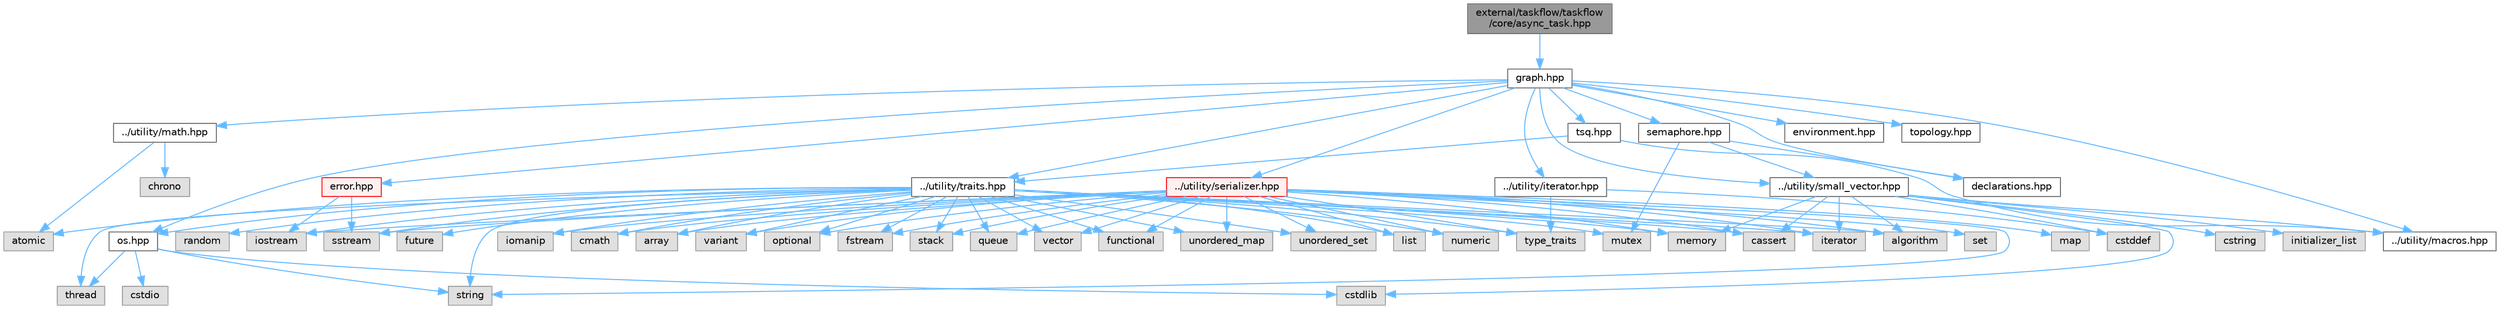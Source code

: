 digraph "external/taskflow/taskflow/core/async_task.hpp"
{
 // LATEX_PDF_SIZE
  bgcolor="transparent";
  edge [fontname=Helvetica,fontsize=10,labelfontname=Helvetica,labelfontsize=10];
  node [fontname=Helvetica,fontsize=10,shape=box,height=0.2,width=0.4];
  Node1 [id="Node000001",label="external/taskflow/taskflow\l/core/async_task.hpp",height=0.2,width=0.4,color="gray40", fillcolor="grey60", style="filled", fontcolor="black",tooltip="asynchronous task include file"];
  Node1 -> Node2 [id="edge1_Node000001_Node000002",color="steelblue1",style="solid",tooltip=" "];
  Node2 [id="Node000002",label="graph.hpp",height=0.2,width=0.4,color="grey40", fillcolor="white", style="filled",URL="$taskflow_2core_2graph_8hpp.html",tooltip="graph include file"];
  Node2 -> Node3 [id="edge2_Node000002_Node000003",color="steelblue1",style="solid",tooltip=" "];
  Node3 [id="Node000003",label="../utility/macros.hpp",height=0.2,width=0.4,color="grey40", fillcolor="white", style="filled",URL="$macros_8hpp.html",tooltip=" "];
  Node2 -> Node4 [id="edge3_Node000002_Node000004",color="steelblue1",style="solid",tooltip=" "];
  Node4 [id="Node000004",label="../utility/traits.hpp",height=0.2,width=0.4,color="grey40", fillcolor="white", style="filled",URL="$taskflow_2utility_2traits_8hpp.html",tooltip=" "];
  Node4 -> Node5 [id="edge4_Node000004_Node000005",color="steelblue1",style="solid",tooltip=" "];
  Node5 [id="Node000005",label="type_traits",height=0.2,width=0.4,color="grey60", fillcolor="#E0E0E0", style="filled",tooltip=" "];
  Node4 -> Node6 [id="edge5_Node000004_Node000006",color="steelblue1",style="solid",tooltip=" "];
  Node6 [id="Node000006",label="iterator",height=0.2,width=0.4,color="grey60", fillcolor="#E0E0E0", style="filled",tooltip=" "];
  Node4 -> Node7 [id="edge6_Node000004_Node000007",color="steelblue1",style="solid",tooltip=" "];
  Node7 [id="Node000007",label="iostream",height=0.2,width=0.4,color="grey60", fillcolor="#E0E0E0", style="filled",tooltip=" "];
  Node4 -> Node8 [id="edge7_Node000004_Node000008",color="steelblue1",style="solid",tooltip=" "];
  Node8 [id="Node000008",label="fstream",height=0.2,width=0.4,color="grey60", fillcolor="#E0E0E0", style="filled",tooltip=" "];
  Node4 -> Node9 [id="edge8_Node000004_Node000009",color="steelblue1",style="solid",tooltip=" "];
  Node9 [id="Node000009",label="mutex",height=0.2,width=0.4,color="grey60", fillcolor="#E0E0E0", style="filled",tooltip=" "];
  Node4 -> Node10 [id="edge9_Node000004_Node000010",color="steelblue1",style="solid",tooltip=" "];
  Node10 [id="Node000010",label="stack",height=0.2,width=0.4,color="grey60", fillcolor="#E0E0E0", style="filled",tooltip=" "];
  Node4 -> Node11 [id="edge10_Node000004_Node000011",color="steelblue1",style="solid",tooltip=" "];
  Node11 [id="Node000011",label="queue",height=0.2,width=0.4,color="grey60", fillcolor="#E0E0E0", style="filled",tooltip=" "];
  Node4 -> Node12 [id="edge11_Node000004_Node000012",color="steelblue1",style="solid",tooltip=" "];
  Node12 [id="Node000012",label="vector",height=0.2,width=0.4,color="grey60", fillcolor="#E0E0E0", style="filled",tooltip=" "];
  Node4 -> Node13 [id="edge12_Node000004_Node000013",color="steelblue1",style="solid",tooltip=" "];
  Node13 [id="Node000013",label="algorithm",height=0.2,width=0.4,color="grey60", fillcolor="#E0E0E0", style="filled",tooltip=" "];
  Node4 -> Node14 [id="edge13_Node000004_Node000014",color="steelblue1",style="solid",tooltip=" "];
  Node14 [id="Node000014",label="memory",height=0.2,width=0.4,color="grey60", fillcolor="#E0E0E0", style="filled",tooltip=" "];
  Node4 -> Node15 [id="edge14_Node000004_Node000015",color="steelblue1",style="solid",tooltip=" "];
  Node15 [id="Node000015",label="atomic",height=0.2,width=0.4,color="grey60", fillcolor="#E0E0E0", style="filled",tooltip=" "];
  Node4 -> Node16 [id="edge15_Node000004_Node000016",color="steelblue1",style="solid",tooltip=" "];
  Node16 [id="Node000016",label="thread",height=0.2,width=0.4,color="grey60", fillcolor="#E0E0E0", style="filled",tooltip=" "];
  Node4 -> Node17 [id="edge16_Node000004_Node000017",color="steelblue1",style="solid",tooltip=" "];
  Node17 [id="Node000017",label="future",height=0.2,width=0.4,color="grey60", fillcolor="#E0E0E0", style="filled",tooltip=" "];
  Node4 -> Node18 [id="edge17_Node000004_Node000018",color="steelblue1",style="solid",tooltip=" "];
  Node18 [id="Node000018",label="functional",height=0.2,width=0.4,color="grey60", fillcolor="#E0E0E0", style="filled",tooltip=" "];
  Node4 -> Node19 [id="edge18_Node000004_Node000019",color="steelblue1",style="solid",tooltip=" "];
  Node19 [id="Node000019",label="unordered_map",height=0.2,width=0.4,color="grey60", fillcolor="#E0E0E0", style="filled",tooltip=" "];
  Node4 -> Node20 [id="edge19_Node000004_Node000020",color="steelblue1",style="solid",tooltip=" "];
  Node20 [id="Node000020",label="unordered_set",height=0.2,width=0.4,color="grey60", fillcolor="#E0E0E0", style="filled",tooltip=" "];
  Node4 -> Node21 [id="edge20_Node000004_Node000021",color="steelblue1",style="solid",tooltip=" "];
  Node21 [id="Node000021",label="sstream",height=0.2,width=0.4,color="grey60", fillcolor="#E0E0E0", style="filled",tooltip=" "];
  Node4 -> Node22 [id="edge21_Node000004_Node000022",color="steelblue1",style="solid",tooltip=" "];
  Node22 [id="Node000022",label="list",height=0.2,width=0.4,color="grey60", fillcolor="#E0E0E0", style="filled",tooltip=" "];
  Node4 -> Node23 [id="edge22_Node000004_Node000023",color="steelblue1",style="solid",tooltip=" "];
  Node23 [id="Node000023",label="numeric",height=0.2,width=0.4,color="grey60", fillcolor="#E0E0E0", style="filled",tooltip=" "];
  Node4 -> Node24 [id="edge23_Node000004_Node000024",color="steelblue1",style="solid",tooltip=" "];
  Node24 [id="Node000024",label="random",height=0.2,width=0.4,color="grey60", fillcolor="#E0E0E0", style="filled",tooltip=" "];
  Node4 -> Node25 [id="edge24_Node000004_Node000025",color="steelblue1",style="solid",tooltip=" "];
  Node25 [id="Node000025",label="iomanip",height=0.2,width=0.4,color="grey60", fillcolor="#E0E0E0", style="filled",tooltip=" "];
  Node4 -> Node26 [id="edge25_Node000004_Node000026",color="steelblue1",style="solid",tooltip=" "];
  Node26 [id="Node000026",label="cassert",height=0.2,width=0.4,color="grey60", fillcolor="#E0E0E0", style="filled",tooltip=" "];
  Node4 -> Node27 [id="edge26_Node000004_Node000027",color="steelblue1",style="solid",tooltip=" "];
  Node27 [id="Node000027",label="cmath",height=0.2,width=0.4,color="grey60", fillcolor="#E0E0E0", style="filled",tooltip=" "];
  Node4 -> Node28 [id="edge27_Node000004_Node000028",color="steelblue1",style="solid",tooltip=" "];
  Node28 [id="Node000028",label="array",height=0.2,width=0.4,color="grey60", fillcolor="#E0E0E0", style="filled",tooltip=" "];
  Node4 -> Node29 [id="edge28_Node000004_Node000029",color="steelblue1",style="solid",tooltip=" "];
  Node29 [id="Node000029",label="string",height=0.2,width=0.4,color="grey60", fillcolor="#E0E0E0", style="filled",tooltip=" "];
  Node4 -> Node30 [id="edge29_Node000004_Node000030",color="steelblue1",style="solid",tooltip=" "];
  Node30 [id="Node000030",label="variant",height=0.2,width=0.4,color="grey60", fillcolor="#E0E0E0", style="filled",tooltip=" "];
  Node4 -> Node31 [id="edge30_Node000004_Node000031",color="steelblue1",style="solid",tooltip=" "];
  Node31 [id="Node000031",label="optional",height=0.2,width=0.4,color="grey60", fillcolor="#E0E0E0", style="filled",tooltip=" "];
  Node4 -> Node32 [id="edge31_Node000004_Node000032",color="steelblue1",style="solid",tooltip=" "];
  Node32 [id="Node000032",label="os.hpp",height=0.2,width=0.4,color="grey40", fillcolor="white", style="filled",URL="$os_8hpp.html",tooltip=" "];
  Node32 -> Node33 [id="edge32_Node000032_Node000033",color="steelblue1",style="solid",tooltip=" "];
  Node33 [id="Node000033",label="cstdlib",height=0.2,width=0.4,color="grey60", fillcolor="#E0E0E0", style="filled",tooltip=" "];
  Node32 -> Node34 [id="edge33_Node000032_Node000034",color="steelblue1",style="solid",tooltip=" "];
  Node34 [id="Node000034",label="cstdio",height=0.2,width=0.4,color="grey60", fillcolor="#E0E0E0", style="filled",tooltip=" "];
  Node32 -> Node29 [id="edge34_Node000032_Node000029",color="steelblue1",style="solid",tooltip=" "];
  Node32 -> Node16 [id="edge35_Node000032_Node000016",color="steelblue1",style="solid",tooltip=" "];
  Node2 -> Node35 [id="edge36_Node000002_Node000035",color="steelblue1",style="solid",tooltip=" "];
  Node35 [id="Node000035",label="../utility/iterator.hpp",height=0.2,width=0.4,color="grey40", fillcolor="white", style="filled",URL="$iterator_8hpp.html",tooltip=" "];
  Node35 -> Node36 [id="edge37_Node000035_Node000036",color="steelblue1",style="solid",tooltip=" "];
  Node36 [id="Node000036",label="cstddef",height=0.2,width=0.4,color="grey60", fillcolor="#E0E0E0", style="filled",tooltip=" "];
  Node35 -> Node5 [id="edge38_Node000035_Node000005",color="steelblue1",style="solid",tooltip=" "];
  Node2 -> Node32 [id="edge39_Node000002_Node000032",color="steelblue1",style="solid",tooltip=" "];
  Node2 -> Node37 [id="edge40_Node000002_Node000037",color="steelblue1",style="solid",tooltip=" "];
  Node37 [id="Node000037",label="../utility/math.hpp",height=0.2,width=0.4,color="grey40", fillcolor="white", style="filled",URL="$math_8hpp.html",tooltip=" "];
  Node37 -> Node15 [id="edge41_Node000037_Node000015",color="steelblue1",style="solid",tooltip=" "];
  Node37 -> Node38 [id="edge42_Node000037_Node000038",color="steelblue1",style="solid",tooltip=" "];
  Node38 [id="Node000038",label="chrono",height=0.2,width=0.4,color="grey60", fillcolor="#E0E0E0", style="filled",tooltip=" "];
  Node2 -> Node39 [id="edge43_Node000002_Node000039",color="steelblue1",style="solid",tooltip=" "];
  Node39 [id="Node000039",label="../utility/small_vector.hpp",height=0.2,width=0.4,color="grey40", fillcolor="white", style="filled",URL="$small__vector_8hpp.html",tooltip="small vector include file"];
  Node39 -> Node3 [id="edge44_Node000039_Node000003",color="steelblue1",style="solid",tooltip=" "];
  Node39 -> Node13 [id="edge45_Node000039_Node000013",color="steelblue1",style="solid",tooltip=" "];
  Node39 -> Node26 [id="edge46_Node000039_Node000026",color="steelblue1",style="solid",tooltip=" "];
  Node39 -> Node36 [id="edge47_Node000039_Node000036",color="steelblue1",style="solid",tooltip=" "];
  Node39 -> Node33 [id="edge48_Node000039_Node000033",color="steelblue1",style="solid",tooltip=" "];
  Node39 -> Node40 [id="edge49_Node000039_Node000040",color="steelblue1",style="solid",tooltip=" "];
  Node40 [id="Node000040",label="cstring",height=0.2,width=0.4,color="grey60", fillcolor="#E0E0E0", style="filled",tooltip=" "];
  Node39 -> Node41 [id="edge50_Node000039_Node000041",color="steelblue1",style="solid",tooltip=" "];
  Node41 [id="Node000041",label="initializer_list",height=0.2,width=0.4,color="grey60", fillcolor="#E0E0E0", style="filled",tooltip=" "];
  Node39 -> Node6 [id="edge51_Node000039_Node000006",color="steelblue1",style="solid",tooltip=" "];
  Node39 -> Node14 [id="edge52_Node000039_Node000014",color="steelblue1",style="solid",tooltip=" "];
  Node2 -> Node42 [id="edge53_Node000002_Node000042",color="steelblue1",style="solid",tooltip=" "];
  Node42 [id="Node000042",label="../utility/serializer.hpp",height=0.2,width=0.4,color="red", fillcolor="#FFF0F0", style="filled",URL="$taskflow_2utility_2serializer_8hpp.html",tooltip=" "];
  Node42 -> Node5 [id="edge54_Node000042_Node000005",color="steelblue1",style="solid",tooltip=" "];
  Node42 -> Node6 [id="edge55_Node000042_Node000006",color="steelblue1",style="solid",tooltip=" "];
  Node42 -> Node7 [id="edge56_Node000042_Node000007",color="steelblue1",style="solid",tooltip=" "];
  Node42 -> Node8 [id="edge57_Node000042_Node000008",color="steelblue1",style="solid",tooltip=" "];
  Node42 -> Node10 [id="edge58_Node000042_Node000010",color="steelblue1",style="solid",tooltip=" "];
  Node42 -> Node11 [id="edge59_Node000042_Node000011",color="steelblue1",style="solid",tooltip=" "];
  Node42 -> Node12 [id="edge60_Node000042_Node000012",color="steelblue1",style="solid",tooltip=" "];
  Node42 -> Node13 [id="edge61_Node000042_Node000013",color="steelblue1",style="solid",tooltip=" "];
  Node42 -> Node14 [id="edge62_Node000042_Node000014",color="steelblue1",style="solid",tooltip=" "];
  Node42 -> Node18 [id="edge63_Node000042_Node000018",color="steelblue1",style="solid",tooltip=" "];
  Node42 -> Node43 [id="edge64_Node000042_Node000043",color="steelblue1",style="solid",tooltip=" "];
  Node43 [id="Node000043",label="map",height=0.2,width=0.4,color="grey60", fillcolor="#E0E0E0", style="filled",tooltip=" "];
  Node42 -> Node44 [id="edge65_Node000042_Node000044",color="steelblue1",style="solid",tooltip=" "];
  Node44 [id="Node000044",label="set",height=0.2,width=0.4,color="grey60", fillcolor="#E0E0E0", style="filled",tooltip=" "];
  Node42 -> Node19 [id="edge66_Node000042_Node000019",color="steelblue1",style="solid",tooltip=" "];
  Node42 -> Node20 [id="edge67_Node000042_Node000020",color="steelblue1",style="solid",tooltip=" "];
  Node42 -> Node21 [id="edge68_Node000042_Node000021",color="steelblue1",style="solid",tooltip=" "];
  Node42 -> Node22 [id="edge69_Node000042_Node000022",color="steelblue1",style="solid",tooltip=" "];
  Node42 -> Node23 [id="edge70_Node000042_Node000023",color="steelblue1",style="solid",tooltip=" "];
  Node42 -> Node25 [id="edge71_Node000042_Node000025",color="steelblue1",style="solid",tooltip=" "];
  Node42 -> Node26 [id="edge72_Node000042_Node000026",color="steelblue1",style="solid",tooltip=" "];
  Node42 -> Node27 [id="edge73_Node000042_Node000027",color="steelblue1",style="solid",tooltip=" "];
  Node42 -> Node28 [id="edge74_Node000042_Node000028",color="steelblue1",style="solid",tooltip=" "];
  Node42 -> Node29 [id="edge75_Node000042_Node000029",color="steelblue1",style="solid",tooltip=" "];
  Node42 -> Node30 [id="edge76_Node000042_Node000030",color="steelblue1",style="solid",tooltip=" "];
  Node42 -> Node31 [id="edge77_Node000042_Node000031",color="steelblue1",style="solid",tooltip=" "];
  Node2 -> Node46 [id="edge78_Node000002_Node000046",color="steelblue1",style="solid",tooltip=" "];
  Node46 [id="Node000046",label="error.hpp",height=0.2,width=0.4,color="red", fillcolor="#FFF0F0", style="filled",URL="$error_8hpp.html",tooltip=" "];
  Node46 -> Node7 [id="edge79_Node000046_Node000007",color="steelblue1",style="solid",tooltip=" "];
  Node46 -> Node21 [id="edge80_Node000046_Node000021",color="steelblue1",style="solid",tooltip=" "];
  Node2 -> Node49 [id="edge81_Node000002_Node000049",color="steelblue1",style="solid",tooltip=" "];
  Node49 [id="Node000049",label="declarations.hpp",height=0.2,width=0.4,color="grey40", fillcolor="white", style="filled",URL="$declarations_8hpp.html",tooltip=" "];
  Node2 -> Node50 [id="edge82_Node000002_Node000050",color="steelblue1",style="solid",tooltip=" "];
  Node50 [id="Node000050",label="semaphore.hpp",height=0.2,width=0.4,color="grey40", fillcolor="white", style="filled",URL="$semaphore_8hpp.html",tooltip="semaphore include file"];
  Node50 -> Node9 [id="edge83_Node000050_Node000009",color="steelblue1",style="solid",tooltip=" "];
  Node50 -> Node49 [id="edge84_Node000050_Node000049",color="steelblue1",style="solid",tooltip=" "];
  Node50 -> Node39 [id="edge85_Node000050_Node000039",color="steelblue1",style="solid",tooltip=" "];
  Node2 -> Node51 [id="edge86_Node000002_Node000051",color="steelblue1",style="solid",tooltip=" "];
  Node51 [id="Node000051",label="environment.hpp",height=0.2,width=0.4,color="grey40", fillcolor="white", style="filled",URL="$environment_8hpp.html",tooltip=" "];
  Node2 -> Node52 [id="edge87_Node000002_Node000052",color="steelblue1",style="solid",tooltip=" "];
  Node52 [id="Node000052",label="topology.hpp",height=0.2,width=0.4,color="grey40", fillcolor="white", style="filled",URL="$topology_8hpp.html",tooltip=" "];
  Node2 -> Node53 [id="edge88_Node000002_Node000053",color="steelblue1",style="solid",tooltip=" "];
  Node53 [id="Node000053",label="tsq.hpp",height=0.2,width=0.4,color="grey40", fillcolor="white", style="filled",URL="$tsq_8hpp.html",tooltip="task queue include file"];
  Node53 -> Node3 [id="edge89_Node000053_Node000003",color="steelblue1",style="solid",tooltip=" "];
  Node53 -> Node4 [id="edge90_Node000053_Node000004",color="steelblue1",style="solid",tooltip=" "];
}
